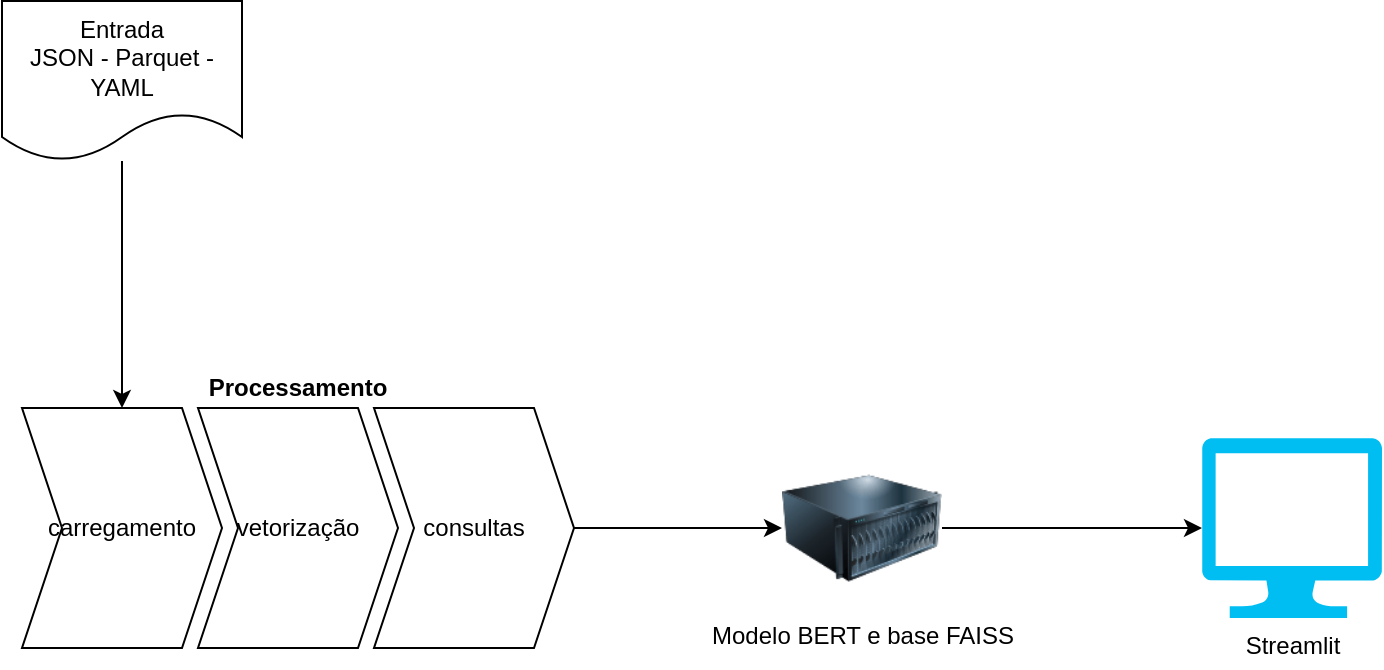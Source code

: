 <mxfile version="25.0.3">
  <diagram name="Página-1" id="k1T9NaOZ6xBvciaVhLuH">
    <mxGraphModel dx="1434" dy="738" grid="1" gridSize="10" guides="1" tooltips="1" connect="1" arrows="1" fold="1" page="1" pageScale="1" pageWidth="827" pageHeight="1169" math="0" shadow="0">
      <root>
        <mxCell id="0" />
        <mxCell id="1" parent="0" />
        <mxCell id="6lMnZ2JC9FG_jR7Fk7Ld-11" style="edgeStyle=orthogonalEdgeStyle;rounded=0;orthogonalLoop=1;jettySize=auto;html=1;" edge="1" parent="1" source="6lMnZ2JC9FG_jR7Fk7Ld-1" target="6lMnZ2JC9FG_jR7Fk7Ld-8">
          <mxGeometry relative="1" as="geometry" />
        </mxCell>
        <mxCell id="6lMnZ2JC9FG_jR7Fk7Ld-1" value="Entrada&lt;div&gt;JSON - Parquet - YAML&lt;/div&gt;" style="shape=document;whiteSpace=wrap;html=1;boundedLbl=1;" vertex="1" parent="1">
          <mxGeometry x="40" y="151.5" width="120" height="80" as="geometry" />
        </mxCell>
        <mxCell id="6lMnZ2JC9FG_jR7Fk7Ld-7" value="Processamento" style="swimlane;childLayout=stackLayout;horizontal=1;fillColor=none;horizontalStack=1;resizeParent=1;resizeParentMax=0;resizeLast=0;collapsible=0;strokeColor=none;stackBorder=10;stackSpacing=-12;resizable=1;align=center;points=[];whiteSpace=wrap;html=1;startSize=0;" vertex="1" parent="1">
          <mxGeometry x="40" y="345" width="296" height="140" as="geometry" />
        </mxCell>
        <mxCell id="6lMnZ2JC9FG_jR7Fk7Ld-8" value="carregamento" style="shape=step;perimeter=stepPerimeter;fixedSize=1;points=[];whiteSpace=wrap;html=1;" vertex="1" parent="6lMnZ2JC9FG_jR7Fk7Ld-7">
          <mxGeometry x="10" y="10" width="100" height="120" as="geometry" />
        </mxCell>
        <mxCell id="6lMnZ2JC9FG_jR7Fk7Ld-9" value="vetorização " style="shape=step;perimeter=stepPerimeter;fixedSize=1;points=[];whiteSpace=wrap;html=1;" vertex="1" parent="6lMnZ2JC9FG_jR7Fk7Ld-7">
          <mxGeometry x="98" y="10" width="100" height="120" as="geometry" />
        </mxCell>
        <mxCell id="6lMnZ2JC9FG_jR7Fk7Ld-10" value="consultas" style="shape=step;perimeter=stepPerimeter;fixedSize=1;points=[];whiteSpace=wrap;html=1;" vertex="1" parent="6lMnZ2JC9FG_jR7Fk7Ld-7">
          <mxGeometry x="186" y="10" width="100" height="120" as="geometry" />
        </mxCell>
        <mxCell id="6lMnZ2JC9FG_jR7Fk7Ld-13" value="Streamlit" style="verticalLabelPosition=bottom;html=1;verticalAlign=top;align=center;strokeColor=none;fillColor=#00BEF2;shape=mxgraph.azure.computer;pointerEvents=1;" vertex="1" parent="1">
          <mxGeometry x="640" y="370" width="90" height="90" as="geometry" />
        </mxCell>
        <mxCell id="6lMnZ2JC9FG_jR7Fk7Ld-14" style="edgeStyle=orthogonalEdgeStyle;rounded=0;orthogonalLoop=1;jettySize=auto;html=1;" edge="1" parent="1" source="6lMnZ2JC9FG_jR7Fk7Ld-10" target="6lMnZ2JC9FG_jR7Fk7Ld-15">
          <mxGeometry relative="1" as="geometry" />
        </mxCell>
        <mxCell id="6lMnZ2JC9FG_jR7Fk7Ld-16" style="edgeStyle=orthogonalEdgeStyle;rounded=0;orthogonalLoop=1;jettySize=auto;html=1;" edge="1" parent="1" source="6lMnZ2JC9FG_jR7Fk7Ld-15" target="6lMnZ2JC9FG_jR7Fk7Ld-13">
          <mxGeometry relative="1" as="geometry" />
        </mxCell>
        <mxCell id="6lMnZ2JC9FG_jR7Fk7Ld-15" value="Modelo BERT e base FAISS" style="image;html=1;image=img/lib/clip_art/computers/Server_128x128.png" vertex="1" parent="1">
          <mxGeometry x="430" y="375" width="80" height="80" as="geometry" />
        </mxCell>
      </root>
    </mxGraphModel>
  </diagram>
</mxfile>
